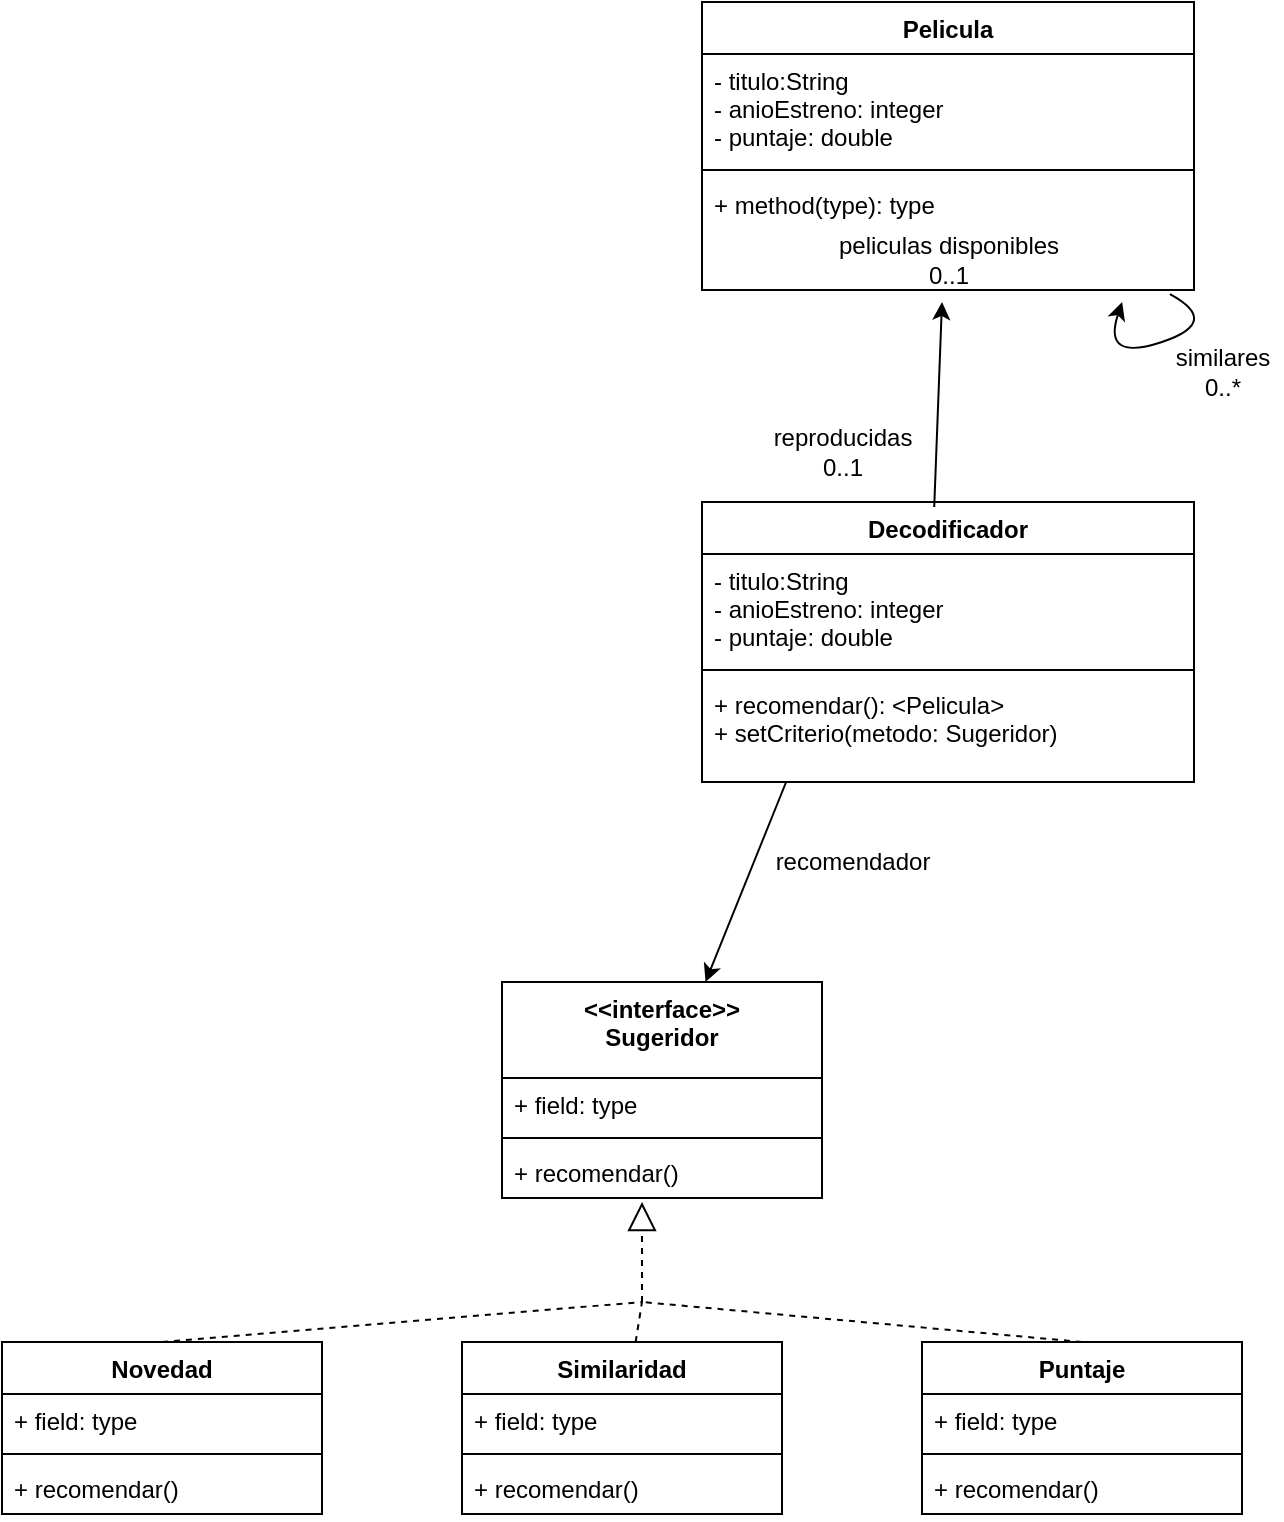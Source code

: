 <mxfile version="17.4.1" type="github">
  <diagram id="h87udIRX1UEoffj4J0M0" name="Page-1">
    <mxGraphModel dx="1653" dy="895" grid="1" gridSize="10" guides="1" tooltips="1" connect="1" arrows="1" fold="1" page="1" pageScale="1" pageWidth="827" pageHeight="1169" math="0" shadow="0">
      <root>
        <mxCell id="0" />
        <mxCell id="1" parent="0" />
        <mxCell id="5vG_H_VH1CffKF7a3QQ1-1" value="Pelicula" style="swimlane;fontStyle=1;align=center;verticalAlign=top;childLayout=stackLayout;horizontal=1;startSize=26;horizontalStack=0;resizeParent=1;resizeParentMax=0;resizeLast=0;collapsible=1;marginBottom=0;" vertex="1" parent="1">
          <mxGeometry x="240" y="80" width="246" height="144" as="geometry" />
        </mxCell>
        <mxCell id="5vG_H_VH1CffKF7a3QQ1-2" value="- titulo:String&#xa;- anioEstreno: integer&#xa;- puntaje: double&#xa;" style="text;strokeColor=none;fillColor=none;align=left;verticalAlign=top;spacingLeft=4;spacingRight=4;overflow=hidden;rotatable=0;points=[[0,0.5],[1,0.5]];portConstraint=eastwest;" vertex="1" parent="5vG_H_VH1CffKF7a3QQ1-1">
          <mxGeometry y="26" width="246" height="54" as="geometry" />
        </mxCell>
        <mxCell id="5vG_H_VH1CffKF7a3QQ1-3" value="" style="line;strokeWidth=1;fillColor=none;align=left;verticalAlign=middle;spacingTop=-1;spacingLeft=3;spacingRight=3;rotatable=0;labelPosition=right;points=[];portConstraint=eastwest;" vertex="1" parent="5vG_H_VH1CffKF7a3QQ1-1">
          <mxGeometry y="80" width="246" height="8" as="geometry" />
        </mxCell>
        <mxCell id="5vG_H_VH1CffKF7a3QQ1-4" value="+ method(type): type" style="text;strokeColor=none;fillColor=none;align=left;verticalAlign=top;spacingLeft=4;spacingRight=4;overflow=hidden;rotatable=0;points=[[0,0.5],[1,0.5]];portConstraint=eastwest;" vertex="1" parent="5vG_H_VH1CffKF7a3QQ1-1">
          <mxGeometry y="88" width="246" height="26" as="geometry" />
        </mxCell>
        <mxCell id="5vG_H_VH1CffKF7a3QQ1-10" value="peliculas disponibles&lt;br&gt;0..1" style="text;html=1;align=center;verticalAlign=middle;resizable=0;points=[];autosize=1;strokeColor=none;fillColor=none;" vertex="1" parent="5vG_H_VH1CffKF7a3QQ1-1">
          <mxGeometry y="114" width="246" height="30" as="geometry" />
        </mxCell>
        <mxCell id="5vG_H_VH1CffKF7a3QQ1-14" value="" style="curved=1;endArrow=classic;html=1;rounded=0;entryX=0.854;entryY=1.2;entryDx=0;entryDy=0;entryPerimeter=0;exitX=0.951;exitY=1.067;exitDx=0;exitDy=0;exitPerimeter=0;" edge="1" parent="5vG_H_VH1CffKF7a3QQ1-1" source="5vG_H_VH1CffKF7a3QQ1-10" target="5vG_H_VH1CffKF7a3QQ1-10">
          <mxGeometry width="50" height="50" relative="1" as="geometry">
            <mxPoint x="100" y="280" as="sourcePoint" />
            <mxPoint x="150" y="230" as="targetPoint" />
            <Array as="points">
              <mxPoint x="260" y="160" />
              <mxPoint x="200" y="180" />
            </Array>
          </mxGeometry>
        </mxCell>
        <mxCell id="5vG_H_VH1CffKF7a3QQ1-5" value="Decodificador" style="swimlane;fontStyle=1;align=center;verticalAlign=top;childLayout=stackLayout;horizontal=1;startSize=26;horizontalStack=0;resizeParent=1;resizeParentMax=0;resizeLast=0;collapsible=1;marginBottom=0;" vertex="1" parent="1">
          <mxGeometry x="240" y="330" width="246" height="140" as="geometry" />
        </mxCell>
        <mxCell id="5vG_H_VH1CffKF7a3QQ1-6" value="- titulo:String&#xa;- anioEstreno: integer&#xa;- puntaje: double&#xa;" style="text;strokeColor=none;fillColor=none;align=left;verticalAlign=top;spacingLeft=4;spacingRight=4;overflow=hidden;rotatable=0;points=[[0,0.5],[1,0.5]];portConstraint=eastwest;" vertex="1" parent="5vG_H_VH1CffKF7a3QQ1-5">
          <mxGeometry y="26" width="246" height="54" as="geometry" />
        </mxCell>
        <mxCell id="5vG_H_VH1CffKF7a3QQ1-7" value="" style="line;strokeWidth=1;fillColor=none;align=left;verticalAlign=middle;spacingTop=-1;spacingLeft=3;spacingRight=3;rotatable=0;labelPosition=right;points=[];portConstraint=eastwest;" vertex="1" parent="5vG_H_VH1CffKF7a3QQ1-5">
          <mxGeometry y="80" width="246" height="8" as="geometry" />
        </mxCell>
        <mxCell id="5vG_H_VH1CffKF7a3QQ1-8" value="+ recomendar(): &lt;Pelicula&gt;&#xa;+ setCriterio(metodo: Sugeridor)" style="text;strokeColor=none;fillColor=none;align=left;verticalAlign=top;spacingLeft=4;spacingRight=4;overflow=hidden;rotatable=0;points=[[0,0.5],[1,0.5]];portConstraint=eastwest;" vertex="1" parent="5vG_H_VH1CffKF7a3QQ1-5">
          <mxGeometry y="88" width="246" height="52" as="geometry" />
        </mxCell>
        <mxCell id="5vG_H_VH1CffKF7a3QQ1-9" value="" style="endArrow=classic;html=1;rounded=0;exitX=0.472;exitY=0.018;exitDx=0;exitDy=0;exitPerimeter=0;" edge="1" parent="1" source="5vG_H_VH1CffKF7a3QQ1-5">
          <mxGeometry width="50" height="50" relative="1" as="geometry">
            <mxPoint x="340" y="420" as="sourcePoint" />
            <mxPoint x="360" y="230" as="targetPoint" />
          </mxGeometry>
        </mxCell>
        <mxCell id="5vG_H_VH1CffKF7a3QQ1-11" value="reproducidas&lt;br&gt;0..1" style="text;html=1;align=center;verticalAlign=middle;resizable=0;points=[];autosize=1;strokeColor=none;fillColor=none;" vertex="1" parent="1">
          <mxGeometry x="270" y="290" width="80" height="30" as="geometry" />
        </mxCell>
        <mxCell id="5vG_H_VH1CffKF7a3QQ1-15" value="similares&lt;br&gt;0..*" style="text;html=1;align=center;verticalAlign=middle;resizable=0;points=[];autosize=1;strokeColor=none;fillColor=none;" vertex="1" parent="1">
          <mxGeometry x="470" y="250" width="60" height="30" as="geometry" />
        </mxCell>
        <mxCell id="5vG_H_VH1CffKF7a3QQ1-16" value="&lt;&lt;interface&gt;&gt;&#xa;Sugeridor" style="swimlane;fontStyle=1;align=center;verticalAlign=top;childLayout=stackLayout;horizontal=1;startSize=48;horizontalStack=0;resizeParent=1;resizeParentMax=0;resizeLast=0;collapsible=1;marginBottom=0;" vertex="1" parent="1">
          <mxGeometry x="140" y="570" width="160" height="108" as="geometry" />
        </mxCell>
        <mxCell id="5vG_H_VH1CffKF7a3QQ1-17" value="+ field: type" style="text;strokeColor=none;fillColor=none;align=left;verticalAlign=top;spacingLeft=4;spacingRight=4;overflow=hidden;rotatable=0;points=[[0,0.5],[1,0.5]];portConstraint=eastwest;" vertex="1" parent="5vG_H_VH1CffKF7a3QQ1-16">
          <mxGeometry y="48" width="160" height="26" as="geometry" />
        </mxCell>
        <mxCell id="5vG_H_VH1CffKF7a3QQ1-18" value="" style="line;strokeWidth=1;fillColor=none;align=left;verticalAlign=middle;spacingTop=-1;spacingLeft=3;spacingRight=3;rotatable=0;labelPosition=right;points=[];portConstraint=eastwest;" vertex="1" parent="5vG_H_VH1CffKF7a3QQ1-16">
          <mxGeometry y="74" width="160" height="8" as="geometry" />
        </mxCell>
        <mxCell id="5vG_H_VH1CffKF7a3QQ1-19" value="+ recomendar()" style="text;strokeColor=none;fillColor=none;align=left;verticalAlign=top;spacingLeft=4;spacingRight=4;overflow=hidden;rotatable=0;points=[[0,0.5],[1,0.5]];portConstraint=eastwest;" vertex="1" parent="5vG_H_VH1CffKF7a3QQ1-16">
          <mxGeometry y="82" width="160" height="26" as="geometry" />
        </mxCell>
        <mxCell id="5vG_H_VH1CffKF7a3QQ1-20" value="" style="endArrow=classic;html=1;rounded=0;exitX=0.171;exitY=1;exitDx=0;exitDy=0;exitPerimeter=0;" edge="1" parent="1" source="5vG_H_VH1CffKF7a3QQ1-8" target="5vG_H_VH1CffKF7a3QQ1-16">
          <mxGeometry width="50" height="50" relative="1" as="geometry">
            <mxPoint x="210" y="400" as="sourcePoint" />
            <mxPoint x="260" y="350" as="targetPoint" />
          </mxGeometry>
        </mxCell>
        <mxCell id="5vG_H_VH1CffKF7a3QQ1-21" value="recomendador" style="text;html=1;align=center;verticalAlign=middle;resizable=0;points=[];autosize=1;strokeColor=none;fillColor=none;" vertex="1" parent="1">
          <mxGeometry x="270" y="500" width="90" height="20" as="geometry" />
        </mxCell>
        <mxCell id="5vG_H_VH1CffKF7a3QQ1-22" value="Novedad" style="swimlane;fontStyle=1;align=center;verticalAlign=top;childLayout=stackLayout;horizontal=1;startSize=26;horizontalStack=0;resizeParent=1;resizeParentMax=0;resizeLast=0;collapsible=1;marginBottom=0;" vertex="1" parent="1">
          <mxGeometry x="-110" y="750" width="160" height="86" as="geometry" />
        </mxCell>
        <mxCell id="5vG_H_VH1CffKF7a3QQ1-23" value="+ field: type" style="text;strokeColor=none;fillColor=none;align=left;verticalAlign=top;spacingLeft=4;spacingRight=4;overflow=hidden;rotatable=0;points=[[0,0.5],[1,0.5]];portConstraint=eastwest;" vertex="1" parent="5vG_H_VH1CffKF7a3QQ1-22">
          <mxGeometry y="26" width="160" height="26" as="geometry" />
        </mxCell>
        <mxCell id="5vG_H_VH1CffKF7a3QQ1-24" value="" style="line;strokeWidth=1;fillColor=none;align=left;verticalAlign=middle;spacingTop=-1;spacingLeft=3;spacingRight=3;rotatable=0;labelPosition=right;points=[];portConstraint=eastwest;" vertex="1" parent="5vG_H_VH1CffKF7a3QQ1-22">
          <mxGeometry y="52" width="160" height="8" as="geometry" />
        </mxCell>
        <mxCell id="5vG_H_VH1CffKF7a3QQ1-25" value="+ recomendar()" style="text;strokeColor=none;fillColor=none;align=left;verticalAlign=top;spacingLeft=4;spacingRight=4;overflow=hidden;rotatable=0;points=[[0,0.5],[1,0.5]];portConstraint=eastwest;" vertex="1" parent="5vG_H_VH1CffKF7a3QQ1-22">
          <mxGeometry y="60" width="160" height="26" as="geometry" />
        </mxCell>
        <mxCell id="5vG_H_VH1CffKF7a3QQ1-26" value="Similaridad" style="swimlane;fontStyle=1;align=center;verticalAlign=top;childLayout=stackLayout;horizontal=1;startSize=26;horizontalStack=0;resizeParent=1;resizeParentMax=0;resizeLast=0;collapsible=1;marginBottom=0;" vertex="1" parent="1">
          <mxGeometry x="120" y="750" width="160" height="86" as="geometry" />
        </mxCell>
        <mxCell id="5vG_H_VH1CffKF7a3QQ1-27" value="+ field: type" style="text;strokeColor=none;fillColor=none;align=left;verticalAlign=top;spacingLeft=4;spacingRight=4;overflow=hidden;rotatable=0;points=[[0,0.5],[1,0.5]];portConstraint=eastwest;" vertex="1" parent="5vG_H_VH1CffKF7a3QQ1-26">
          <mxGeometry y="26" width="160" height="26" as="geometry" />
        </mxCell>
        <mxCell id="5vG_H_VH1CffKF7a3QQ1-28" value="" style="line;strokeWidth=1;fillColor=none;align=left;verticalAlign=middle;spacingTop=-1;spacingLeft=3;spacingRight=3;rotatable=0;labelPosition=right;points=[];portConstraint=eastwest;" vertex="1" parent="5vG_H_VH1CffKF7a3QQ1-26">
          <mxGeometry y="52" width="160" height="8" as="geometry" />
        </mxCell>
        <mxCell id="5vG_H_VH1CffKF7a3QQ1-29" value="+ recomendar()" style="text;strokeColor=none;fillColor=none;align=left;verticalAlign=top;spacingLeft=4;spacingRight=4;overflow=hidden;rotatable=0;points=[[0,0.5],[1,0.5]];portConstraint=eastwest;" vertex="1" parent="5vG_H_VH1CffKF7a3QQ1-26">
          <mxGeometry y="60" width="160" height="26" as="geometry" />
        </mxCell>
        <mxCell id="5vG_H_VH1CffKF7a3QQ1-30" value="Puntaje" style="swimlane;fontStyle=1;align=center;verticalAlign=top;childLayout=stackLayout;horizontal=1;startSize=26;horizontalStack=0;resizeParent=1;resizeParentMax=0;resizeLast=0;collapsible=1;marginBottom=0;" vertex="1" parent="1">
          <mxGeometry x="350" y="750" width="160" height="86" as="geometry" />
        </mxCell>
        <mxCell id="5vG_H_VH1CffKF7a3QQ1-31" value="+ field: type" style="text;strokeColor=none;fillColor=none;align=left;verticalAlign=top;spacingLeft=4;spacingRight=4;overflow=hidden;rotatable=0;points=[[0,0.5],[1,0.5]];portConstraint=eastwest;" vertex="1" parent="5vG_H_VH1CffKF7a3QQ1-30">
          <mxGeometry y="26" width="160" height="26" as="geometry" />
        </mxCell>
        <mxCell id="5vG_H_VH1CffKF7a3QQ1-32" value="" style="line;strokeWidth=1;fillColor=none;align=left;verticalAlign=middle;spacingTop=-1;spacingLeft=3;spacingRight=3;rotatable=0;labelPosition=right;points=[];portConstraint=eastwest;" vertex="1" parent="5vG_H_VH1CffKF7a3QQ1-30">
          <mxGeometry y="52" width="160" height="8" as="geometry" />
        </mxCell>
        <mxCell id="5vG_H_VH1CffKF7a3QQ1-33" value="+ recomendar()" style="text;strokeColor=none;fillColor=none;align=left;verticalAlign=top;spacingLeft=4;spacingRight=4;overflow=hidden;rotatable=0;points=[[0,0.5],[1,0.5]];portConstraint=eastwest;" vertex="1" parent="5vG_H_VH1CffKF7a3QQ1-30">
          <mxGeometry y="60" width="160" height="26" as="geometry" />
        </mxCell>
        <mxCell id="5vG_H_VH1CffKF7a3QQ1-36" value="" style="endArrow=block;dashed=1;endFill=0;endSize=12;html=1;rounded=0;" edge="1" parent="1">
          <mxGeometry width="160" relative="1" as="geometry">
            <mxPoint x="210" y="730" as="sourcePoint" />
            <mxPoint x="210" y="680" as="targetPoint" />
          </mxGeometry>
        </mxCell>
        <mxCell id="5vG_H_VH1CffKF7a3QQ1-37" value="" style="endArrow=none;dashed=1;html=1;rounded=0;exitX=0.5;exitY=0;exitDx=0;exitDy=0;" edge="1" parent="1" source="5vG_H_VH1CffKF7a3QQ1-22">
          <mxGeometry width="50" height="50" relative="1" as="geometry">
            <mxPoint x="210" y="500" as="sourcePoint" />
            <mxPoint x="210" y="730" as="targetPoint" />
          </mxGeometry>
        </mxCell>
        <mxCell id="5vG_H_VH1CffKF7a3QQ1-38" value="" style="endArrow=none;dashed=1;html=1;rounded=0;" edge="1" parent="1" source="5vG_H_VH1CffKF7a3QQ1-26">
          <mxGeometry width="50" height="50" relative="1" as="geometry">
            <mxPoint x="-20" y="760" as="sourcePoint" />
            <mxPoint x="210" y="730" as="targetPoint" />
          </mxGeometry>
        </mxCell>
        <mxCell id="5vG_H_VH1CffKF7a3QQ1-39" value="" style="endArrow=none;dashed=1;html=1;rounded=0;exitX=0.5;exitY=0;exitDx=0;exitDy=0;" edge="1" parent="1" source="5vG_H_VH1CffKF7a3QQ1-30">
          <mxGeometry width="50" height="50" relative="1" as="geometry">
            <mxPoint x="216.825" y="760" as="sourcePoint" />
            <mxPoint x="210" y="730" as="targetPoint" />
          </mxGeometry>
        </mxCell>
      </root>
    </mxGraphModel>
  </diagram>
</mxfile>
